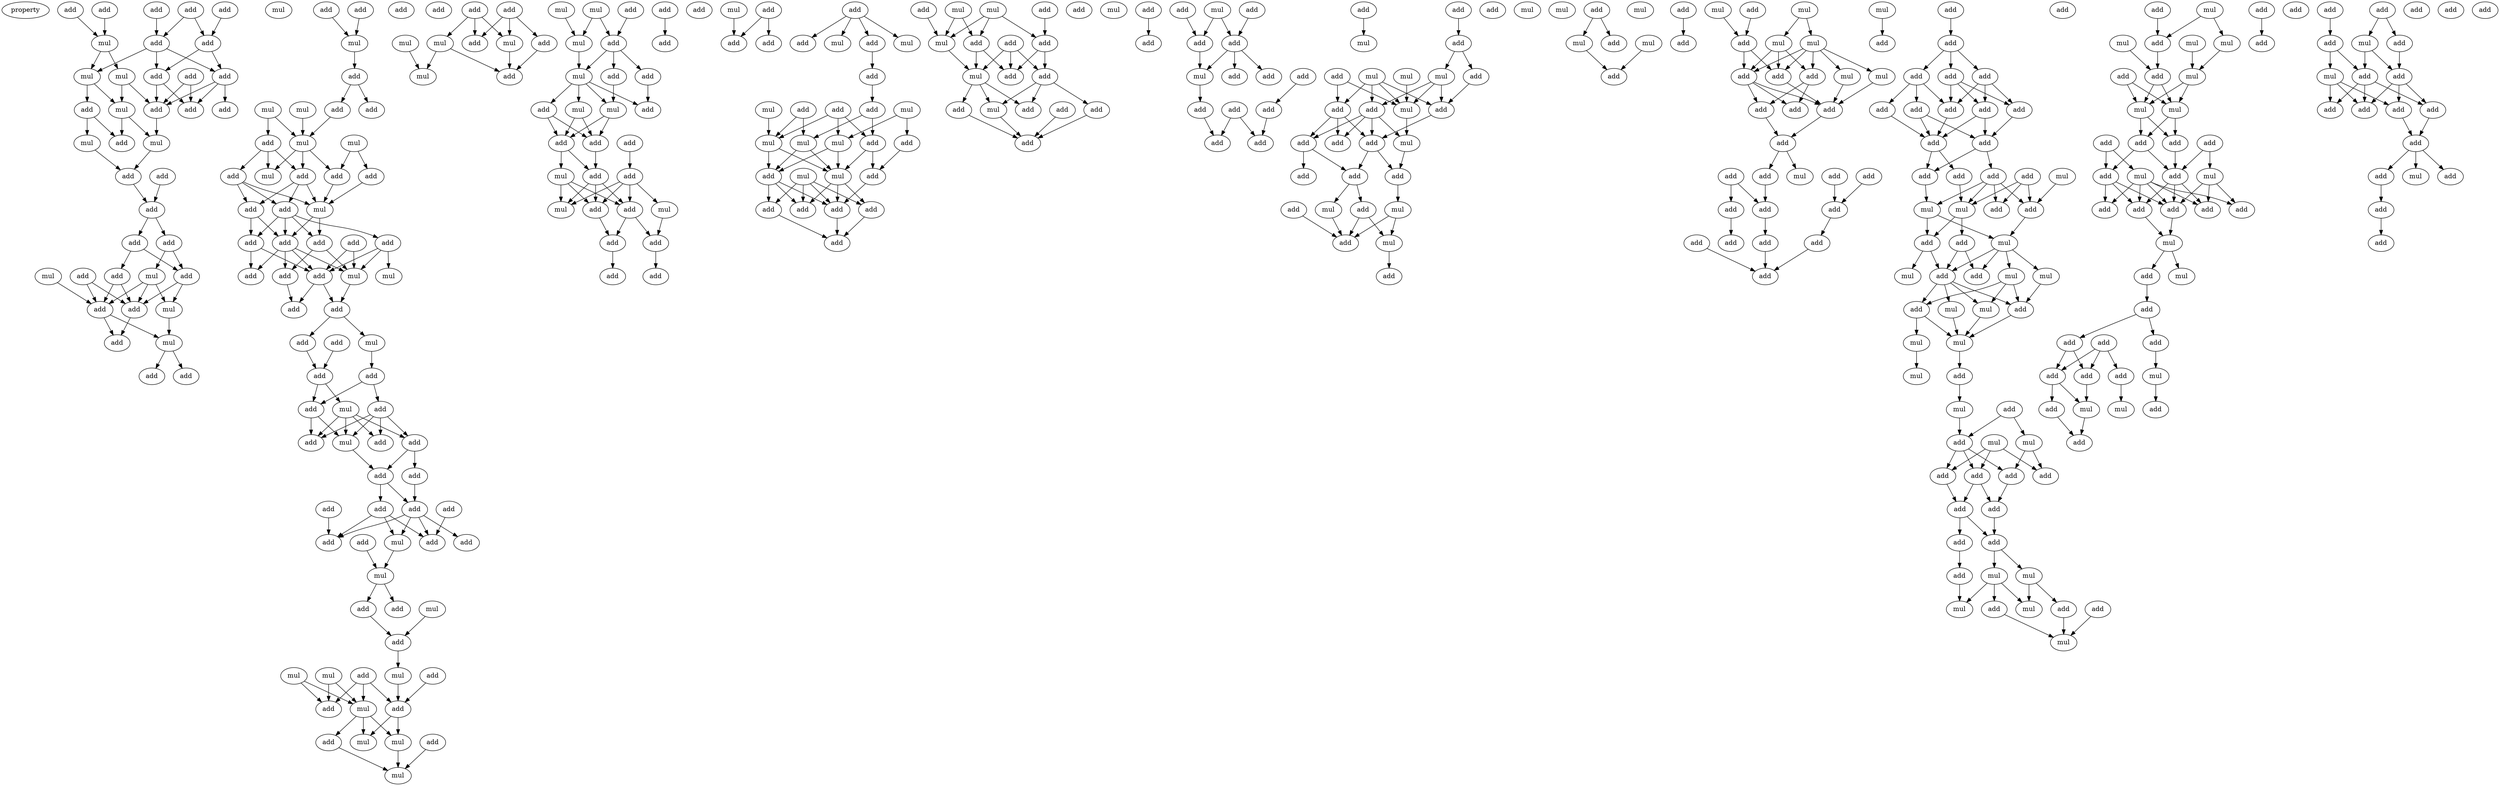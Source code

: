 digraph {
    node [fontcolor=black]
    property [mul=2,lf=1.7]
    0 [ label = add ];
    1 [ label = add ];
    2 [ label = add ];
    3 [ label = add ];
    4 [ label = add ];
    5 [ label = mul ];
    6 [ label = add ];
    7 [ label = add ];
    8 [ label = mul ];
    9 [ label = add ];
    10 [ label = add ];
    11 [ label = mul ];
    12 [ label = add ];
    13 [ label = add ];
    14 [ label = add ];
    15 [ label = add ];
    16 [ label = add ];
    17 [ label = mul ];
    18 [ label = mul ];
    19 [ label = mul ];
    20 [ label = add ];
    21 [ label = add ];
    22 [ label = add ];
    23 [ label = add ];
    24 [ label = add ];
    25 [ label = add ];
    26 [ label = add ];
    27 [ label = add ];
    28 [ label = mul ];
    29 [ label = add ];
    30 [ label = mul ];
    31 [ label = mul ];
    32 [ label = add ];
    33 [ label = add ];
    34 [ label = mul ];
    35 [ label = add ];
    36 [ label = mul ];
    37 [ label = add ];
    38 [ label = add ];
    39 [ label = add ];
    40 [ label = add ];
    41 [ label = mul ];
    42 [ label = add ];
    43 [ label = add ];
    44 [ label = add ];
    45 [ label = mul ];
    46 [ label = mul ];
    47 [ label = add ];
    48 [ label = mul ];
    49 [ label = mul ];
    50 [ label = add ];
    51 [ label = add ];
    52 [ label = add ];
    53 [ label = mul ];
    54 [ label = add ];
    55 [ label = add ];
    56 [ label = add ];
    57 [ label = mul ];
    58 [ label = add ];
    59 [ label = add ];
    60 [ label = add ];
    61 [ label = add ];
    62 [ label = add ];
    63 [ label = add ];
    64 [ label = add ];
    65 [ label = mul ];
    66 [ label = mul ];
    67 [ label = add ];
    68 [ label = add ];
    69 [ label = add ];
    70 [ label = add ];
    71 [ label = mul ];
    72 [ label = add ];
    73 [ label = add ];
    74 [ label = add ];
    75 [ label = add ];
    76 [ label = mul ];
    77 [ label = add ];
    78 [ label = add ];
    79 [ label = add ];
    80 [ label = add ];
    81 [ label = mul ];
    82 [ label = add ];
    83 [ label = add ];
    84 [ label = add ];
    85 [ label = add ];
    86 [ label = add ];
    87 [ label = add ];
    88 [ label = mul ];
    89 [ label = add ];
    90 [ label = add ];
    91 [ label = add ];
    92 [ label = add ];
    93 [ label = mul ];
    94 [ label = add ];
    95 [ label = add ];
    96 [ label = mul ];
    97 [ label = add ];
    98 [ label = add ];
    99 [ label = mul ];
    100 [ label = add ];
    101 [ label = mul ];
    102 [ label = add ];
    103 [ label = mul ];
    104 [ label = mul ];
    105 [ label = add ];
    106 [ label = add ];
    107 [ label = mul ];
    108 [ label = mul ];
    109 [ label = add ];
    110 [ label = add ];
    111 [ label = add ];
    112 [ label = mul ];
    113 [ label = add ];
    114 [ label = add ];
    115 [ label = mul ];
    116 [ label = add ];
    117 [ label = add ];
    118 [ label = mul ];
    119 [ label = mul ];
    120 [ label = mul ];
    121 [ label = add ];
    122 [ label = mul ];
    123 [ label = mul ];
    124 [ label = add ];
    125 [ label = mul ];
    126 [ label = add ];
    127 [ label = mul ];
    128 [ label = add ];
    129 [ label = add ];
    130 [ label = mul ];
    131 [ label = add ];
    132 [ label = add ];
    133 [ label = mul ];
    134 [ label = add ];
    135 [ label = add ];
    136 [ label = add ];
    137 [ label = mul ];
    138 [ label = add ];
    139 [ label = add ];
    140 [ label = mul ];
    141 [ label = add ];
    142 [ label = add ];
    143 [ label = mul ];
    144 [ label = add ];
    145 [ label = add ];
    146 [ label = add ];
    147 [ label = add ];
    148 [ label = add ];
    149 [ label = add ];
    150 [ label = add ];
    151 [ label = add ];
    152 [ label = mul ];
    153 [ label = add ];
    154 [ label = add ];
    155 [ label = add ];
    156 [ label = add ];
    157 [ label = mul ];
    158 [ label = add ];
    159 [ label = mul ];
    160 [ label = add ];
    161 [ label = add ];
    162 [ label = add ];
    163 [ label = mul ];
    164 [ label = add ];
    165 [ label = mul ];
    166 [ label = mul ];
    167 [ label = mul ];
    168 [ label = mul ];
    169 [ label = add ];
    170 [ label = add ];
    171 [ label = add ];
    172 [ label = add ];
    173 [ label = mul ];
    174 [ label = mul ];
    175 [ label = add ];
    176 [ label = add ];
    177 [ label = add ];
    178 [ label = add ];
    179 [ label = add ];
    180 [ label = mul ];
    181 [ label = mul ];
    182 [ label = add ];
    183 [ label = add ];
    184 [ label = add ];
    185 [ label = add ];
    186 [ label = mul ];
    187 [ label = add ];
    188 [ label = add ];
    189 [ label = add ];
    190 [ label = mul ];
    191 [ label = add ];
    192 [ label = add ];
    193 [ label = add ];
    194 [ label = mul ];
    195 [ label = add ];
    196 [ label = add ];
    197 [ label = add ];
    198 [ label = mul ];
    199 [ label = add ];
    200 [ label = add ];
    201 [ label = mul ];
    202 [ label = add ];
    203 [ label = add ];
    204 [ label = add ];
    205 [ label = add ];
    206 [ label = mul ];
    207 [ label = add ];
    208 [ label = add ];
    209 [ label = add ];
    210 [ label = add ];
    211 [ label = add ];
    212 [ label = add ];
    213 [ label = add ];
    214 [ label = add ];
    215 [ label = add ];
    216 [ label = add ];
    217 [ label = add ];
    218 [ label = mul ];
    219 [ label = add ];
    220 [ label = mul ];
    221 [ label = mul ];
    222 [ label = add ];
    223 [ label = add ];
    224 [ label = mul ];
    225 [ label = add ];
    226 [ label = add ];
    227 [ label = add ];
    228 [ label = mul ];
    229 [ label = add ];
    230 [ label = mul ];
    231 [ label = add ];
    232 [ label = add ];
    233 [ label = add ];
    234 [ label = add ];
    235 [ label = add ];
    236 [ label = add ];
    237 [ label = mul ];
    238 [ label = mul ];
    239 [ label = add ];
    240 [ label = mul ];
    241 [ label = add ];
    242 [ label = mul ];
    243 [ label = mul ];
    244 [ label = add ];
    245 [ label = add ];
    246 [ label = mul ];
    247 [ label = mul ];
    248 [ label = mul ];
    249 [ label = add ];
    250 [ label = add ];
    251 [ label = add ];
    252 [ label = add ];
    253 [ label = mul ];
    254 [ label = add ];
    255 [ label = mul ];
    256 [ label = mul ];
    257 [ label = add ];
    258 [ label = mul ];
    259 [ label = mul ];
    260 [ label = mul ];
    261 [ label = add ];
    262 [ label = add ];
    263 [ label = add ];
    264 [ label = add ];
    265 [ label = add ];
    266 [ label = add ];
    267 [ label = add ];
    268 [ label = add ];
    269 [ label = mul ];
    270 [ label = add ];
    271 [ label = add ];
    272 [ label = add ];
    273 [ label = add ];
    274 [ label = add ];
    275 [ label = add ];
    276 [ label = add ];
    277 [ label = add ];
    278 [ label = add ];
    279 [ label = add ];
    280 [ label = add ];
    281 [ label = mul ];
    282 [ label = add ];
    283 [ label = add ];
    284 [ label = add ];
    285 [ label = add ];
    286 [ label = add ];
    287 [ label = add ];
    288 [ label = add ];
    289 [ label = add ];
    290 [ label = add ];
    291 [ label = add ];
    292 [ label = add ];
    293 [ label = add ];
    294 [ label = add ];
    295 [ label = add ];
    296 [ label = add ];
    297 [ label = add ];
    298 [ label = add ];
    299 [ label = mul ];
    300 [ label = add ];
    301 [ label = add ];
    302 [ label = mul ];
    303 [ label = mul ];
    304 [ label = add ];
    305 [ label = mul ];
    306 [ label = add ];
    307 [ label = mul ];
    308 [ label = mul ];
    309 [ label = add ];
    310 [ label = add ];
    311 [ label = mul ];
    312 [ label = add ];
    313 [ label = mul ];
    314 [ label = add ];
    315 [ label = mul ];
    316 [ label = mul ];
    317 [ label = mul ];
    318 [ label = mul ];
    319 [ label = add ];
    320 [ label = add ];
    321 [ label = mul ];
    322 [ label = add ];
    323 [ label = mul ];
    324 [ label = mul ];
    325 [ label = add ];
    326 [ label = add ];
    327 [ label = add ];
    328 [ label = add ];
    329 [ label = add ];
    330 [ label = add ];
    331 [ label = add ];
    332 [ label = add ];
    333 [ label = add ];
    334 [ label = mul ];
    335 [ label = mul ];
    336 [ label = mul ];
    337 [ label = mul ];
    338 [ label = add ];
    339 [ label = add ];
    340 [ label = add ];
    341 [ label = mul ];
    342 [ label = add ];
    343 [ label = mul ];
    344 [ label = add ];
    345 [ label = mul ];
    346 [ label = mul ];
    347 [ label = add ];
    348 [ label = mul ];
    349 [ label = add ];
    350 [ label = add ];
    351 [ label = mul ];
    352 [ label = mul ];
    353 [ label = mul ];
    354 [ label = add ];
    355 [ label = add ];
    356 [ label = add ];
    357 [ label = add ];
    358 [ label = mul ];
    359 [ label = mul ];
    360 [ label = add ];
    361 [ label = add ];
    362 [ label = add ];
    363 [ label = add ];
    364 [ label = add ];
    365 [ label = add ];
    366 [ label = add ];
    367 [ label = add ];
    368 [ label = mul ];
    369 [ label = add ];
    370 [ label = mul ];
    371 [ label = add ];
    372 [ label = add ];
    373 [ label = add ];
    374 [ label = add ];
    375 [ label = add ];
    376 [ label = add ];
    377 [ label = add ];
    378 [ label = add ];
    379 [ label = add ];
    380 [ label = mul ];
    381 [ label = add ];
    382 [ label = add ];
    383 [ label = mul ];
    384 [ label = mul ];
    385 [ label = add ];
    386 [ label = add ];
    387 [ label = add ];
    388 [ label = mul ];
    389 [ label = add ];
    390 [ label = add ];
    391 [ label = mul ];
    392 [ label = add ];
    393 [ label = add ];
    394 [ label = add ];
    395 [ label = add ];
    396 [ label = add ];
    397 [ label = add ];
    398 [ label = add ];
    399 [ label = add ];
    400 [ label = add ];
    401 [ label = add ];
    402 [ label = mul ];
    403 [ label = add ];
    404 [ label = add ];
    405 [ label = add ];
    406 [ label = add ];
    0 -> 6 [ name = 0 ];
    1 -> 5 [ name = 1 ];
    2 -> 7 [ name = 2 ];
    3 -> 6 [ name = 3 ];
    3 -> 7 [ name = 4 ];
    4 -> 5 [ name = 5 ];
    5 -> 8 [ name = 6 ];
    5 -> 11 [ name = 7 ];
    6 -> 9 [ name = 8 ];
    6 -> 10 [ name = 9 ];
    6 -> 11 [ name = 10 ];
    7 -> 9 [ name = 11 ];
    7 -> 10 [ name = 12 ];
    8 -> 13 [ name = 13 ];
    8 -> 17 [ name = 14 ];
    9 -> 13 [ name = 15 ];
    9 -> 14 [ name = 16 ];
    9 -> 16 [ name = 17 ];
    10 -> 13 [ name = 18 ];
    10 -> 16 [ name = 19 ];
    11 -> 15 [ name = 20 ];
    11 -> 17 [ name = 21 ];
    12 -> 13 [ name = 22 ];
    12 -> 16 [ name = 23 ];
    13 -> 18 [ name = 24 ];
    15 -> 19 [ name = 25 ];
    15 -> 20 [ name = 26 ];
    17 -> 18 [ name = 27 ];
    17 -> 20 [ name = 28 ];
    18 -> 21 [ name = 29 ];
    19 -> 21 [ name = 30 ];
    21 -> 23 [ name = 31 ];
    22 -> 23 [ name = 32 ];
    23 -> 24 [ name = 33 ];
    23 -> 25 [ name = 34 ];
    24 -> 26 [ name = 35 ];
    24 -> 27 [ name = 36 ];
    25 -> 27 [ name = 37 ];
    25 -> 30 [ name = 38 ];
    26 -> 32 [ name = 39 ];
    26 -> 33 [ name = 40 ];
    27 -> 31 [ name = 41 ];
    27 -> 32 [ name = 42 ];
    28 -> 33 [ name = 43 ];
    29 -> 32 [ name = 44 ];
    29 -> 33 [ name = 45 ];
    30 -> 31 [ name = 46 ];
    30 -> 32 [ name = 47 ];
    30 -> 33 [ name = 48 ];
    31 -> 34 [ name = 49 ];
    32 -> 35 [ name = 50 ];
    33 -> 34 [ name = 51 ];
    33 -> 35 [ name = 52 ];
    34 -> 37 [ name = 53 ];
    34 -> 39 [ name = 54 ];
    38 -> 41 [ name = 55 ];
    40 -> 41 [ name = 56 ];
    41 -> 42 [ name = 57 ];
    42 -> 43 [ name = 58 ];
    42 -> 44 [ name = 59 ];
    43 -> 48 [ name = 60 ];
    45 -> 48 [ name = 61 ];
    46 -> 47 [ name = 62 ];
    46 -> 48 [ name = 63 ];
    47 -> 50 [ name = 64 ];
    47 -> 53 [ name = 65 ];
    47 -> 54 [ name = 66 ];
    48 -> 50 [ name = 67 ];
    48 -> 52 [ name = 68 ];
    48 -> 53 [ name = 69 ];
    49 -> 51 [ name = 70 ];
    49 -> 52 [ name = 71 ];
    50 -> 55 [ name = 72 ];
    50 -> 56 [ name = 73 ];
    50 -> 57 [ name = 74 ];
    51 -> 57 [ name = 75 ];
    52 -> 57 [ name = 76 ];
    54 -> 55 [ name = 77 ];
    54 -> 56 [ name = 78 ];
    54 -> 57 [ name = 79 ];
    55 -> 58 [ name = 80 ];
    55 -> 62 [ name = 81 ];
    56 -> 58 [ name = 82 ];
    56 -> 59 [ name = 83 ];
    56 -> 61 [ name = 84 ];
    56 -> 62 [ name = 85 ];
    57 -> 61 [ name = 86 ];
    57 -> 62 [ name = 87 ];
    58 -> 63 [ name = 88 ];
    58 -> 67 [ name = 89 ];
    59 -> 63 [ name = 90 ];
    59 -> 65 [ name = 91 ];
    59 -> 66 [ name = 92 ];
    60 -> 63 [ name = 93 ];
    60 -> 66 [ name = 94 ];
    61 -> 64 [ name = 95 ];
    61 -> 66 [ name = 96 ];
    62 -> 63 [ name = 97 ];
    62 -> 64 [ name = 98 ];
    62 -> 66 [ name = 99 ];
    62 -> 67 [ name = 100 ];
    63 -> 68 [ name = 101 ];
    63 -> 69 [ name = 102 ];
    64 -> 69 [ name = 103 ];
    66 -> 68 [ name = 104 ];
    68 -> 71 [ name = 105 ];
    68 -> 72 [ name = 106 ];
    70 -> 73 [ name = 107 ];
    71 -> 74 [ name = 108 ];
    72 -> 73 [ name = 109 ];
    73 -> 75 [ name = 110 ];
    73 -> 76 [ name = 111 ];
    74 -> 75 [ name = 112 ];
    74 -> 77 [ name = 113 ];
    75 -> 80 [ name = 114 ];
    75 -> 81 [ name = 115 ];
    76 -> 78 [ name = 116 ];
    76 -> 79 [ name = 117 ];
    76 -> 80 [ name = 118 ];
    76 -> 81 [ name = 119 ];
    77 -> 78 [ name = 120 ];
    77 -> 79 [ name = 121 ];
    77 -> 80 [ name = 122 ];
    77 -> 81 [ name = 123 ];
    79 -> 82 [ name = 124 ];
    79 -> 83 [ name = 125 ];
    81 -> 82 [ name = 126 ];
    82 -> 84 [ name = 127 ];
    82 -> 87 [ name = 128 ];
    83 -> 87 [ name = 129 ];
    84 -> 88 [ name = 130 ];
    84 -> 89 [ name = 131 ];
    84 -> 92 [ name = 132 ];
    85 -> 92 [ name = 133 ];
    86 -> 89 [ name = 134 ];
    87 -> 88 [ name = 135 ];
    87 -> 89 [ name = 136 ];
    87 -> 90 [ name = 137 ];
    87 -> 92 [ name = 138 ];
    88 -> 93 [ name = 139 ];
    91 -> 93 [ name = 140 ];
    93 -> 94 [ name = 141 ];
    93 -> 95 [ name = 142 ];
    94 -> 98 [ name = 143 ];
    96 -> 98 [ name = 144 ];
    98 -> 101 [ name = 145 ];
    99 -> 104 [ name = 146 ];
    99 -> 106 [ name = 147 ];
    100 -> 105 [ name = 148 ];
    101 -> 105 [ name = 149 ];
    102 -> 104 [ name = 150 ];
    102 -> 105 [ name = 151 ];
    102 -> 106 [ name = 152 ];
    103 -> 104 [ name = 153 ];
    103 -> 106 [ name = 154 ];
    104 -> 107 [ name = 155 ];
    104 -> 108 [ name = 156 ];
    104 -> 110 [ name = 157 ];
    105 -> 107 [ name = 158 ];
    105 -> 108 [ name = 159 ];
    108 -> 112 [ name = 160 ];
    109 -> 112 [ name = 161 ];
    110 -> 112 [ name = 162 ];
    113 -> 116 [ name = 163 ];
    113 -> 117 [ name = 164 ];
    113 -> 119 [ name = 165 ];
    114 -> 116 [ name = 166 ];
    114 -> 118 [ name = 167 ];
    114 -> 119 [ name = 168 ];
    115 -> 120 [ name = 169 ];
    117 -> 121 [ name = 170 ];
    118 -> 120 [ name = 171 ];
    118 -> 121 [ name = 172 ];
    119 -> 121 [ name = 173 ];
    122 -> 125 [ name = 174 ];
    122 -> 126 [ name = 175 ];
    123 -> 125 [ name = 176 ];
    124 -> 126 [ name = 177 ];
    125 -> 127 [ name = 178 ];
    126 -> 127 [ name = 179 ];
    126 -> 128 [ name = 180 ];
    126 -> 129 [ name = 181 ];
    127 -> 130 [ name = 182 ];
    127 -> 131 [ name = 183 ];
    127 -> 132 [ name = 184 ];
    127 -> 133 [ name = 185 ];
    128 -> 130 [ name = 186 ];
    129 -> 131 [ name = 187 ];
    130 -> 135 [ name = 188 ];
    130 -> 136 [ name = 189 ];
    132 -> 135 [ name = 190 ];
    132 -> 136 [ name = 191 ];
    133 -> 135 [ name = 192 ];
    133 -> 136 [ name = 193 ];
    134 -> 139 [ name = 194 ];
    135 -> 138 [ name = 195 ];
    136 -> 137 [ name = 196 ];
    136 -> 138 [ name = 197 ];
    137 -> 140 [ name = 198 ];
    137 -> 141 [ name = 199 ];
    137 -> 142 [ name = 200 ];
    138 -> 140 [ name = 201 ];
    138 -> 141 [ name = 202 ];
    138 -> 142 [ name = 203 ];
    139 -> 140 [ name = 204 ];
    139 -> 141 [ name = 205 ];
    139 -> 142 [ name = 206 ];
    139 -> 143 [ name = 207 ];
    141 -> 144 [ name = 208 ];
    141 -> 145 [ name = 209 ];
    142 -> 144 [ name = 210 ];
    143 -> 145 [ name = 211 ];
    144 -> 146 [ name = 212 ];
    145 -> 147 [ name = 213 ];
    148 -> 150 [ name = 214 ];
    151 -> 153 [ name = 215 ];
    151 -> 154 [ name = 216 ];
    152 -> 153 [ name = 217 ];
    155 -> 156 [ name = 218 ];
    155 -> 157 [ name = 219 ];
    155 -> 158 [ name = 220 ];
    155 -> 159 [ name = 221 ];
    158 -> 160 [ name = 222 ];
    160 -> 162 [ name = 223 ];
    161 -> 166 [ name = 224 ];
    161 -> 168 [ name = 225 ];
    161 -> 170 [ name = 226 ];
    162 -> 167 [ name = 227 ];
    162 -> 170 [ name = 228 ];
    163 -> 166 [ name = 229 ];
    163 -> 169 [ name = 230 ];
    164 -> 167 [ name = 231 ];
    164 -> 168 [ name = 232 ];
    165 -> 168 [ name = 233 ];
    166 -> 172 [ name = 234 ];
    166 -> 174 [ name = 235 ];
    167 -> 172 [ name = 236 ];
    167 -> 174 [ name = 237 ];
    168 -> 172 [ name = 238 ];
    168 -> 174 [ name = 239 ];
    169 -> 171 [ name = 240 ];
    170 -> 171 [ name = 241 ];
    170 -> 174 [ name = 242 ];
    171 -> 176 [ name = 243 ];
    172 -> 176 [ name = 244 ];
    172 -> 177 [ name = 245 ];
    172 -> 178 [ name = 246 ];
    173 -> 175 [ name = 247 ];
    173 -> 176 [ name = 248 ];
    173 -> 177 [ name = 249 ];
    173 -> 178 [ name = 250 ];
    174 -> 175 [ name = 251 ];
    174 -> 176 [ name = 252 ];
    174 -> 177 [ name = 253 ];
    175 -> 179 [ name = 254 ];
    176 -> 179 [ name = 255 ];
    178 -> 179 [ name = 256 ];
    180 -> 184 [ name = 257 ];
    180 -> 186 [ name = 258 ];
    181 -> 184 [ name = 259 ];
    181 -> 185 [ name = 260 ];
    181 -> 186 [ name = 261 ];
    182 -> 186 [ name = 262 ];
    183 -> 185 [ name = 263 ];
    184 -> 188 [ name = 264 ];
    184 -> 190 [ name = 265 ];
    185 -> 188 [ name = 266 ];
    185 -> 189 [ name = 267 ];
    186 -> 190 [ name = 268 ];
    187 -> 188 [ name = 269 ];
    187 -> 189 [ name = 270 ];
    187 -> 190 [ name = 271 ];
    189 -> 193 [ name = 272 ];
    189 -> 194 [ name = 273 ];
    189 -> 195 [ name = 274 ];
    190 -> 192 [ name = 275 ];
    190 -> 193 [ name = 276 ];
    190 -> 194 [ name = 277 ];
    191 -> 196 [ name = 278 ];
    192 -> 196 [ name = 279 ];
    194 -> 196 [ name = 280 ];
    195 -> 196 [ name = 281 ];
    199 -> 200 [ name = 282 ];
    201 -> 204 [ name = 283 ];
    201 -> 205 [ name = 284 ];
    202 -> 205 [ name = 285 ];
    203 -> 204 [ name = 286 ];
    204 -> 206 [ name = 287 ];
    205 -> 206 [ name = 288 ];
    205 -> 207 [ name = 289 ];
    205 -> 208 [ name = 290 ];
    206 -> 212 [ name = 291 ];
    209 -> 211 [ name = 292 ];
    210 -> 213 [ name = 293 ];
    210 -> 214 [ name = 294 ];
    211 -> 214 [ name = 295 ];
    212 -> 213 [ name = 296 ];
    215 -> 218 [ name = 297 ];
    216 -> 219 [ name = 298 ];
    219 -> 221 [ name = 299 ];
    219 -> 223 [ name = 300 ];
    220 -> 228 [ name = 301 ];
    221 -> 225 [ name = 302 ];
    221 -> 226 [ name = 303 ];
    221 -> 228 [ name = 304 ];
    222 -> 227 [ name = 305 ];
    222 -> 228 [ name = 306 ];
    223 -> 226 [ name = 307 ];
    224 -> 225 [ name = 308 ];
    224 -> 226 [ name = 309 ];
    224 -> 227 [ name = 310 ];
    224 -> 228 [ name = 311 ];
    225 -> 229 [ name = 312 ];
    225 -> 230 [ name = 313 ];
    225 -> 231 [ name = 314 ];
    225 -> 232 [ name = 315 ];
    226 -> 232 [ name = 316 ];
    227 -> 229 [ name = 317 ];
    227 -> 231 [ name = 318 ];
    227 -> 232 [ name = 319 ];
    228 -> 230 [ name = 320 ];
    230 -> 234 [ name = 321 ];
    231 -> 233 [ name = 322 ];
    231 -> 235 [ name = 323 ];
    232 -> 233 [ name = 324 ];
    232 -> 234 [ name = 325 ];
    233 -> 238 [ name = 326 ];
    233 -> 239 [ name = 327 ];
    234 -> 237 [ name = 328 ];
    236 -> 241 [ name = 329 ];
    237 -> 240 [ name = 330 ];
    237 -> 241 [ name = 331 ];
    238 -> 241 [ name = 332 ];
    239 -> 240 [ name = 333 ];
    239 -> 241 [ name = 334 ];
    240 -> 244 [ name = 335 ];
    245 -> 246 [ name = 336 ];
    245 -> 249 [ name = 337 ];
    246 -> 250 [ name = 338 ];
    248 -> 250 [ name = 339 ];
    251 -> 252 [ name = 340 ];
    253 -> 257 [ name = 341 ];
    254 -> 257 [ name = 342 ];
    255 -> 256 [ name = 343 ];
    255 -> 258 [ name = 344 ];
    256 -> 259 [ name = 345 ];
    256 -> 260 [ name = 346 ];
    256 -> 261 [ name = 347 ];
    256 -> 262 [ name = 348 ];
    256 -> 263 [ name = 349 ];
    257 -> 262 [ name = 350 ];
    257 -> 263 [ name = 351 ];
    258 -> 261 [ name = 352 ];
    258 -> 262 [ name = 353 ];
    258 -> 263 [ name = 354 ];
    259 -> 265 [ name = 355 ];
    260 -> 265 [ name = 356 ];
    261 -> 264 [ name = 357 ];
    261 -> 266 [ name = 358 ];
    262 -> 265 [ name = 359 ];
    263 -> 264 [ name = 360 ];
    263 -> 265 [ name = 361 ];
    263 -> 266 [ name = 362 ];
    265 -> 267 [ name = 363 ];
    266 -> 267 [ name = 364 ];
    267 -> 269 [ name = 365 ];
    267 -> 270 [ name = 366 ];
    268 -> 273 [ name = 367 ];
    270 -> 274 [ name = 368 ];
    271 -> 274 [ name = 369 ];
    271 -> 275 [ name = 370 ];
    272 -> 273 [ name = 371 ];
    273 -> 277 [ name = 372 ];
    274 -> 276 [ name = 373 ];
    275 -> 278 [ name = 374 ];
    276 -> 280 [ name = 375 ];
    277 -> 280 [ name = 376 ];
    279 -> 280 [ name = 377 ];
    281 -> 282 [ name = 378 ];
    283 -> 284 [ name = 379 ];
    284 -> 285 [ name = 380 ];
    284 -> 286 [ name = 381 ];
    284 -> 287 [ name = 382 ];
    285 -> 290 [ name = 383 ];
    285 -> 291 [ name = 384 ];
    285 -> 292 [ name = 385 ];
    286 -> 288 [ name = 386 ];
    286 -> 289 [ name = 387 ];
    286 -> 290 [ name = 388 ];
    287 -> 288 [ name = 389 ];
    287 -> 289 [ name = 390 ];
    287 -> 290 [ name = 391 ];
    288 -> 293 [ name = 392 ];
    288 -> 294 [ name = 393 ];
    289 -> 294 [ name = 394 ];
    290 -> 293 [ name = 395 ];
    291 -> 293 [ name = 396 ];
    292 -> 293 [ name = 397 ];
    292 -> 294 [ name = 398 ];
    293 -> 296 [ name = 399 ];
    293 -> 298 [ name = 400 ];
    294 -> 295 [ name = 401 ];
    294 -> 298 [ name = 402 ];
    295 -> 300 [ name = 403 ];
    295 -> 301 [ name = 404 ];
    295 -> 302 [ name = 405 ];
    295 -> 303 [ name = 406 ];
    296 -> 303 [ name = 407 ];
    297 -> 300 [ name = 408 ];
    297 -> 301 [ name = 409 ];
    297 -> 303 [ name = 410 ];
    298 -> 302 [ name = 411 ];
    299 -> 301 [ name = 412 ];
    301 -> 305 [ name = 413 ];
    302 -> 304 [ name = 414 ];
    302 -> 305 [ name = 415 ];
    303 -> 304 [ name = 416 ];
    303 -> 306 [ name = 417 ];
    304 -> 307 [ name = 418 ];
    304 -> 310 [ name = 419 ];
    305 -> 308 [ name = 420 ];
    305 -> 309 [ name = 421 ];
    305 -> 310 [ name = 422 ];
    305 -> 311 [ name = 423 ];
    306 -> 309 [ name = 424 ];
    306 -> 310 [ name = 425 ];
    308 -> 312 [ name = 426 ];
    308 -> 313 [ name = 427 ];
    308 -> 314 [ name = 428 ];
    310 -> 312 [ name = 429 ];
    310 -> 313 [ name = 430 ];
    310 -> 314 [ name = 431 ];
    310 -> 315 [ name = 432 ];
    311 -> 314 [ name = 433 ];
    312 -> 316 [ name = 434 ];
    312 -> 317 [ name = 435 ];
    313 -> 317 [ name = 436 ];
    314 -> 317 [ name = 437 ];
    315 -> 317 [ name = 438 ];
    316 -> 318 [ name = 439 ];
    317 -> 319 [ name = 440 ];
    319 -> 321 [ name = 441 ];
    320 -> 322 [ name = 442 ];
    320 -> 324 [ name = 443 ];
    321 -> 322 [ name = 444 ];
    322 -> 325 [ name = 445 ];
    322 -> 326 [ name = 446 ];
    322 -> 327 [ name = 447 ];
    323 -> 325 [ name = 448 ];
    323 -> 326 [ name = 449 ];
    323 -> 328 [ name = 450 ];
    324 -> 327 [ name = 451 ];
    324 -> 328 [ name = 452 ];
    325 -> 329 [ name = 453 ];
    326 -> 329 [ name = 454 ];
    326 -> 330 [ name = 455 ];
    327 -> 330 [ name = 456 ];
    329 -> 331 [ name = 457 ];
    329 -> 332 [ name = 458 ];
    330 -> 331 [ name = 459 ];
    331 -> 334 [ name = 460 ];
    331 -> 335 [ name = 461 ];
    332 -> 333 [ name = 462 ];
    333 -> 337 [ name = 463 ];
    334 -> 336 [ name = 464 ];
    334 -> 337 [ name = 465 ];
    334 -> 339 [ name = 466 ];
    335 -> 336 [ name = 467 ];
    335 -> 338 [ name = 468 ];
    338 -> 341 [ name = 469 ];
    339 -> 341 [ name = 470 ];
    340 -> 341 [ name = 471 ];
    343 -> 347 [ name = 472 ];
    343 -> 348 [ name = 473 ];
    344 -> 347 [ name = 474 ];
    345 -> 350 [ name = 475 ];
    346 -> 351 [ name = 476 ];
    347 -> 350 [ name = 477 ];
    348 -> 351 [ name = 478 ];
    349 -> 352 [ name = 479 ];
    349 -> 353 [ name = 480 ];
    350 -> 352 [ name = 481 ];
    350 -> 353 [ name = 482 ];
    351 -> 352 [ name = 483 ];
    351 -> 353 [ name = 484 ];
    352 -> 354 [ name = 485 ];
    352 -> 355 [ name = 486 ];
    353 -> 354 [ name = 487 ];
    353 -> 355 [ name = 488 ];
    354 -> 360 [ name = 489 ];
    354 -> 361 [ name = 490 ];
    355 -> 361 [ name = 491 ];
    356 -> 358 [ name = 492 ];
    356 -> 360 [ name = 493 ];
    357 -> 359 [ name = 494 ];
    357 -> 361 [ name = 495 ];
    358 -> 362 [ name = 496 ];
    358 -> 363 [ name = 497 ];
    358 -> 364 [ name = 498 ];
    358 -> 365 [ name = 499 ];
    358 -> 366 [ name = 500 ];
    359 -> 362 [ name = 501 ];
    359 -> 364 [ name = 502 ];
    359 -> 365 [ name = 503 ];
    360 -> 363 [ name = 504 ];
    360 -> 365 [ name = 505 ];
    360 -> 366 [ name = 506 ];
    361 -> 364 [ name = 507 ];
    361 -> 365 [ name = 508 ];
    361 -> 366 [ name = 509 ];
    365 -> 368 [ name = 510 ];
    366 -> 368 [ name = 511 ];
    367 -> 371 [ name = 512 ];
    368 -> 369 [ name = 513 ];
    368 -> 370 [ name = 514 ];
    369 -> 373 [ name = 515 ];
    373 -> 374 [ name = 516 ];
    373 -> 375 [ name = 517 ];
    374 -> 380 [ name = 518 ];
    375 -> 377 [ name = 519 ];
    375 -> 378 [ name = 520 ];
    376 -> 377 [ name = 521 ];
    376 -> 378 [ name = 522 ];
    376 -> 379 [ name = 523 ];
    377 -> 382 [ name = 524 ];
    377 -> 384 [ name = 525 ];
    378 -> 384 [ name = 526 ];
    379 -> 383 [ name = 527 ];
    380 -> 381 [ name = 528 ];
    382 -> 385 [ name = 529 ];
    384 -> 385 [ name = 530 ];
    386 -> 389 [ name = 531 ];
    387 -> 388 [ name = 532 ];
    387 -> 390 [ name = 533 ];
    388 -> 392 [ name = 534 ];
    388 -> 393 [ name = 535 ];
    389 -> 391 [ name = 536 ];
    389 -> 392 [ name = 537 ];
    390 -> 393 [ name = 538 ];
    391 -> 394 [ name = 539 ];
    391 -> 395 [ name = 540 ];
    391 -> 396 [ name = 541 ];
    392 -> 394 [ name = 542 ];
    392 -> 395 [ name = 543 ];
    392 -> 397 [ name = 544 ];
    393 -> 395 [ name = 545 ];
    393 -> 396 [ name = 546 ];
    393 -> 397 [ name = 547 ];
    396 -> 398 [ name = 548 ];
    397 -> 398 [ name = 549 ];
    398 -> 400 [ name = 550 ];
    398 -> 402 [ name = 551 ];
    398 -> 403 [ name = 552 ];
    400 -> 404 [ name = 553 ];
    404 -> 406 [ name = 554 ];
}
